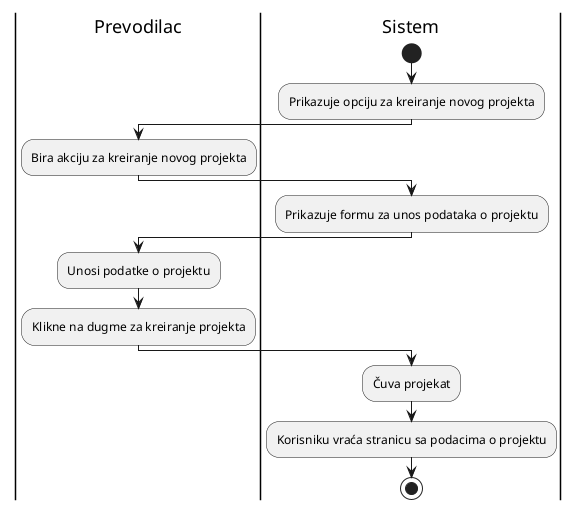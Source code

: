 @startuml Kreiranje projekta
|Prevodilac|
|Sistem|
start
:Prikazuje opciju za kreiranje novog projekta;
|Prevodilac|
:Bira akciju za kreiranje novog projekta;
|Sistem|
:Prikazuje formu za unos podataka o projektu;
|Prevodilac|
:Unosi podatke o projektu;
:Klikne na dugme za kreiranje projekta;
|Sistem|
:Čuva projekat;
:Korisniku vraća stranicu sa podacima o projektu;
stop
@enduml
